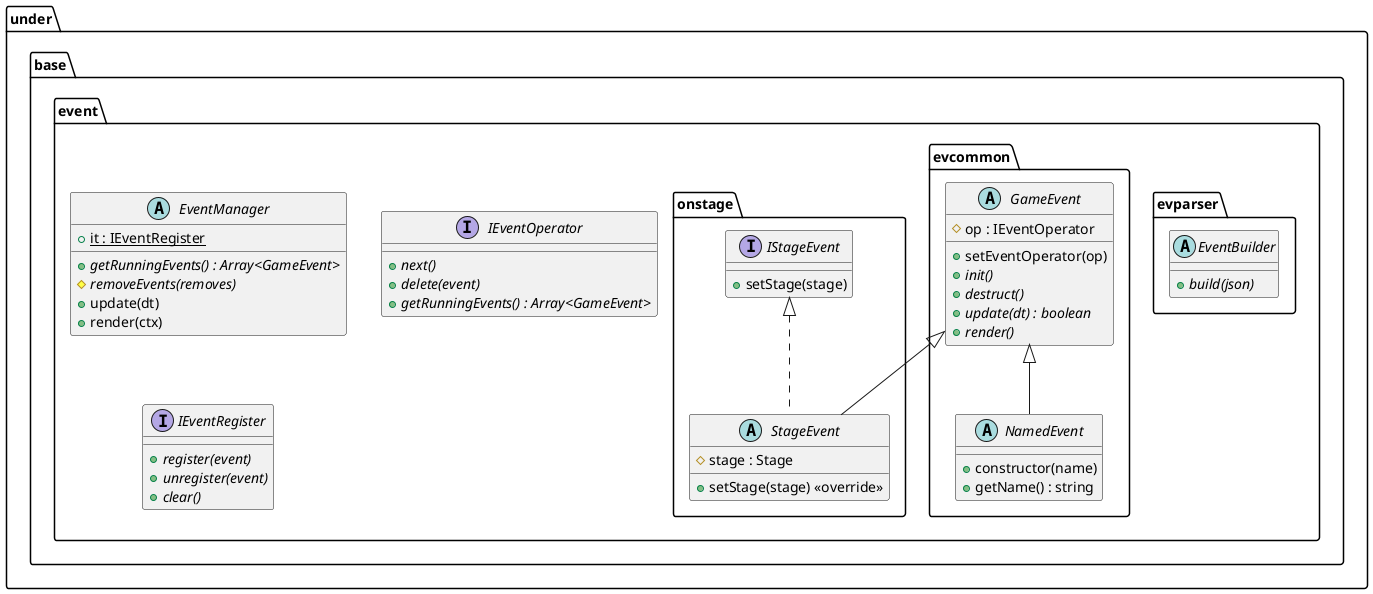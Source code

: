 @startuml EventBase

package under {
    package base {
        package event {
            abstract EventManager {
                {static} +it : IEventRegister
                {abstract} +getRunningEvents() : Array<GameEvent>
                {abstract} #removeEvents(removes)
                +update(dt)
                +render(ctx)
            }
            interface IEventOperator {
                {abstract} +next()
                {abstract} +delete(event)
                {abstract} +getRunningEvents() : Array<GameEvent>
            }
            interface IEventRegister {
                {abstract} +register(event)
                {abstract} +unregister(event)
                {abstract} +clear()
            }
            package evparser {
                abstract EventBuilder {
                    {abstract} +build(json)
                }
            }
            package evcommon {
                abstract GameEvent {
                    #op : IEventOperator
                    +setEventOperator(op)
                    {abstract} +init()
                    {abstract} +destruct()
                    {abstract} +update(dt) : boolean
                    {abstract} +render()
                }
                abstract NamedEvent {
                    +constructor(name)
                    +getName() : string
                }
            }
            package onstage {
                interface IStageEvent {
                    +setStage(stage)
                }
                abstract StageEvent {
                    #stage : Stage
                    +setStage(stage) <<override>>
                }
            }
        }
    }
}

GameEvent <|-- NamedEvent
GameEvent <|-- StageEvent
IStageEvent <|.. StageEvent

@enduml
